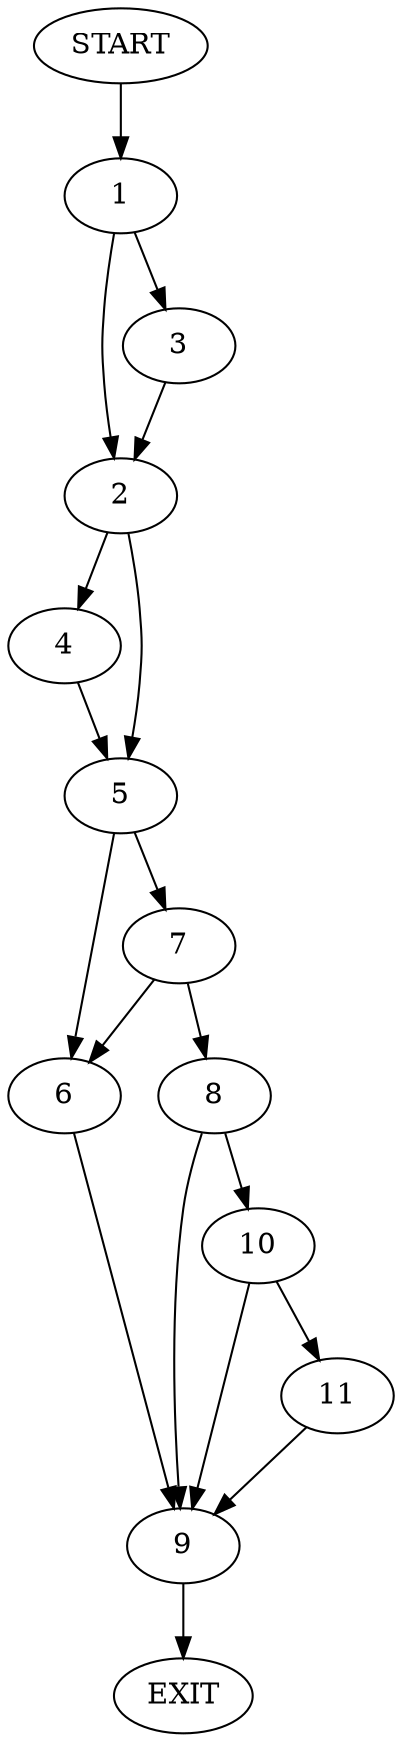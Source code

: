 digraph {
0 [label="START"]
12 [label="EXIT"]
0 -> 1
1 -> 2
1 -> 3
2 -> 4
2 -> 5
3 -> 2
4 -> 5
5 -> 6
5 -> 7
7 -> 6
7 -> 8
6 -> 9
8 -> 9
8 -> 10
9 -> 12
10 -> 11
10 -> 9
11 -> 9
}
